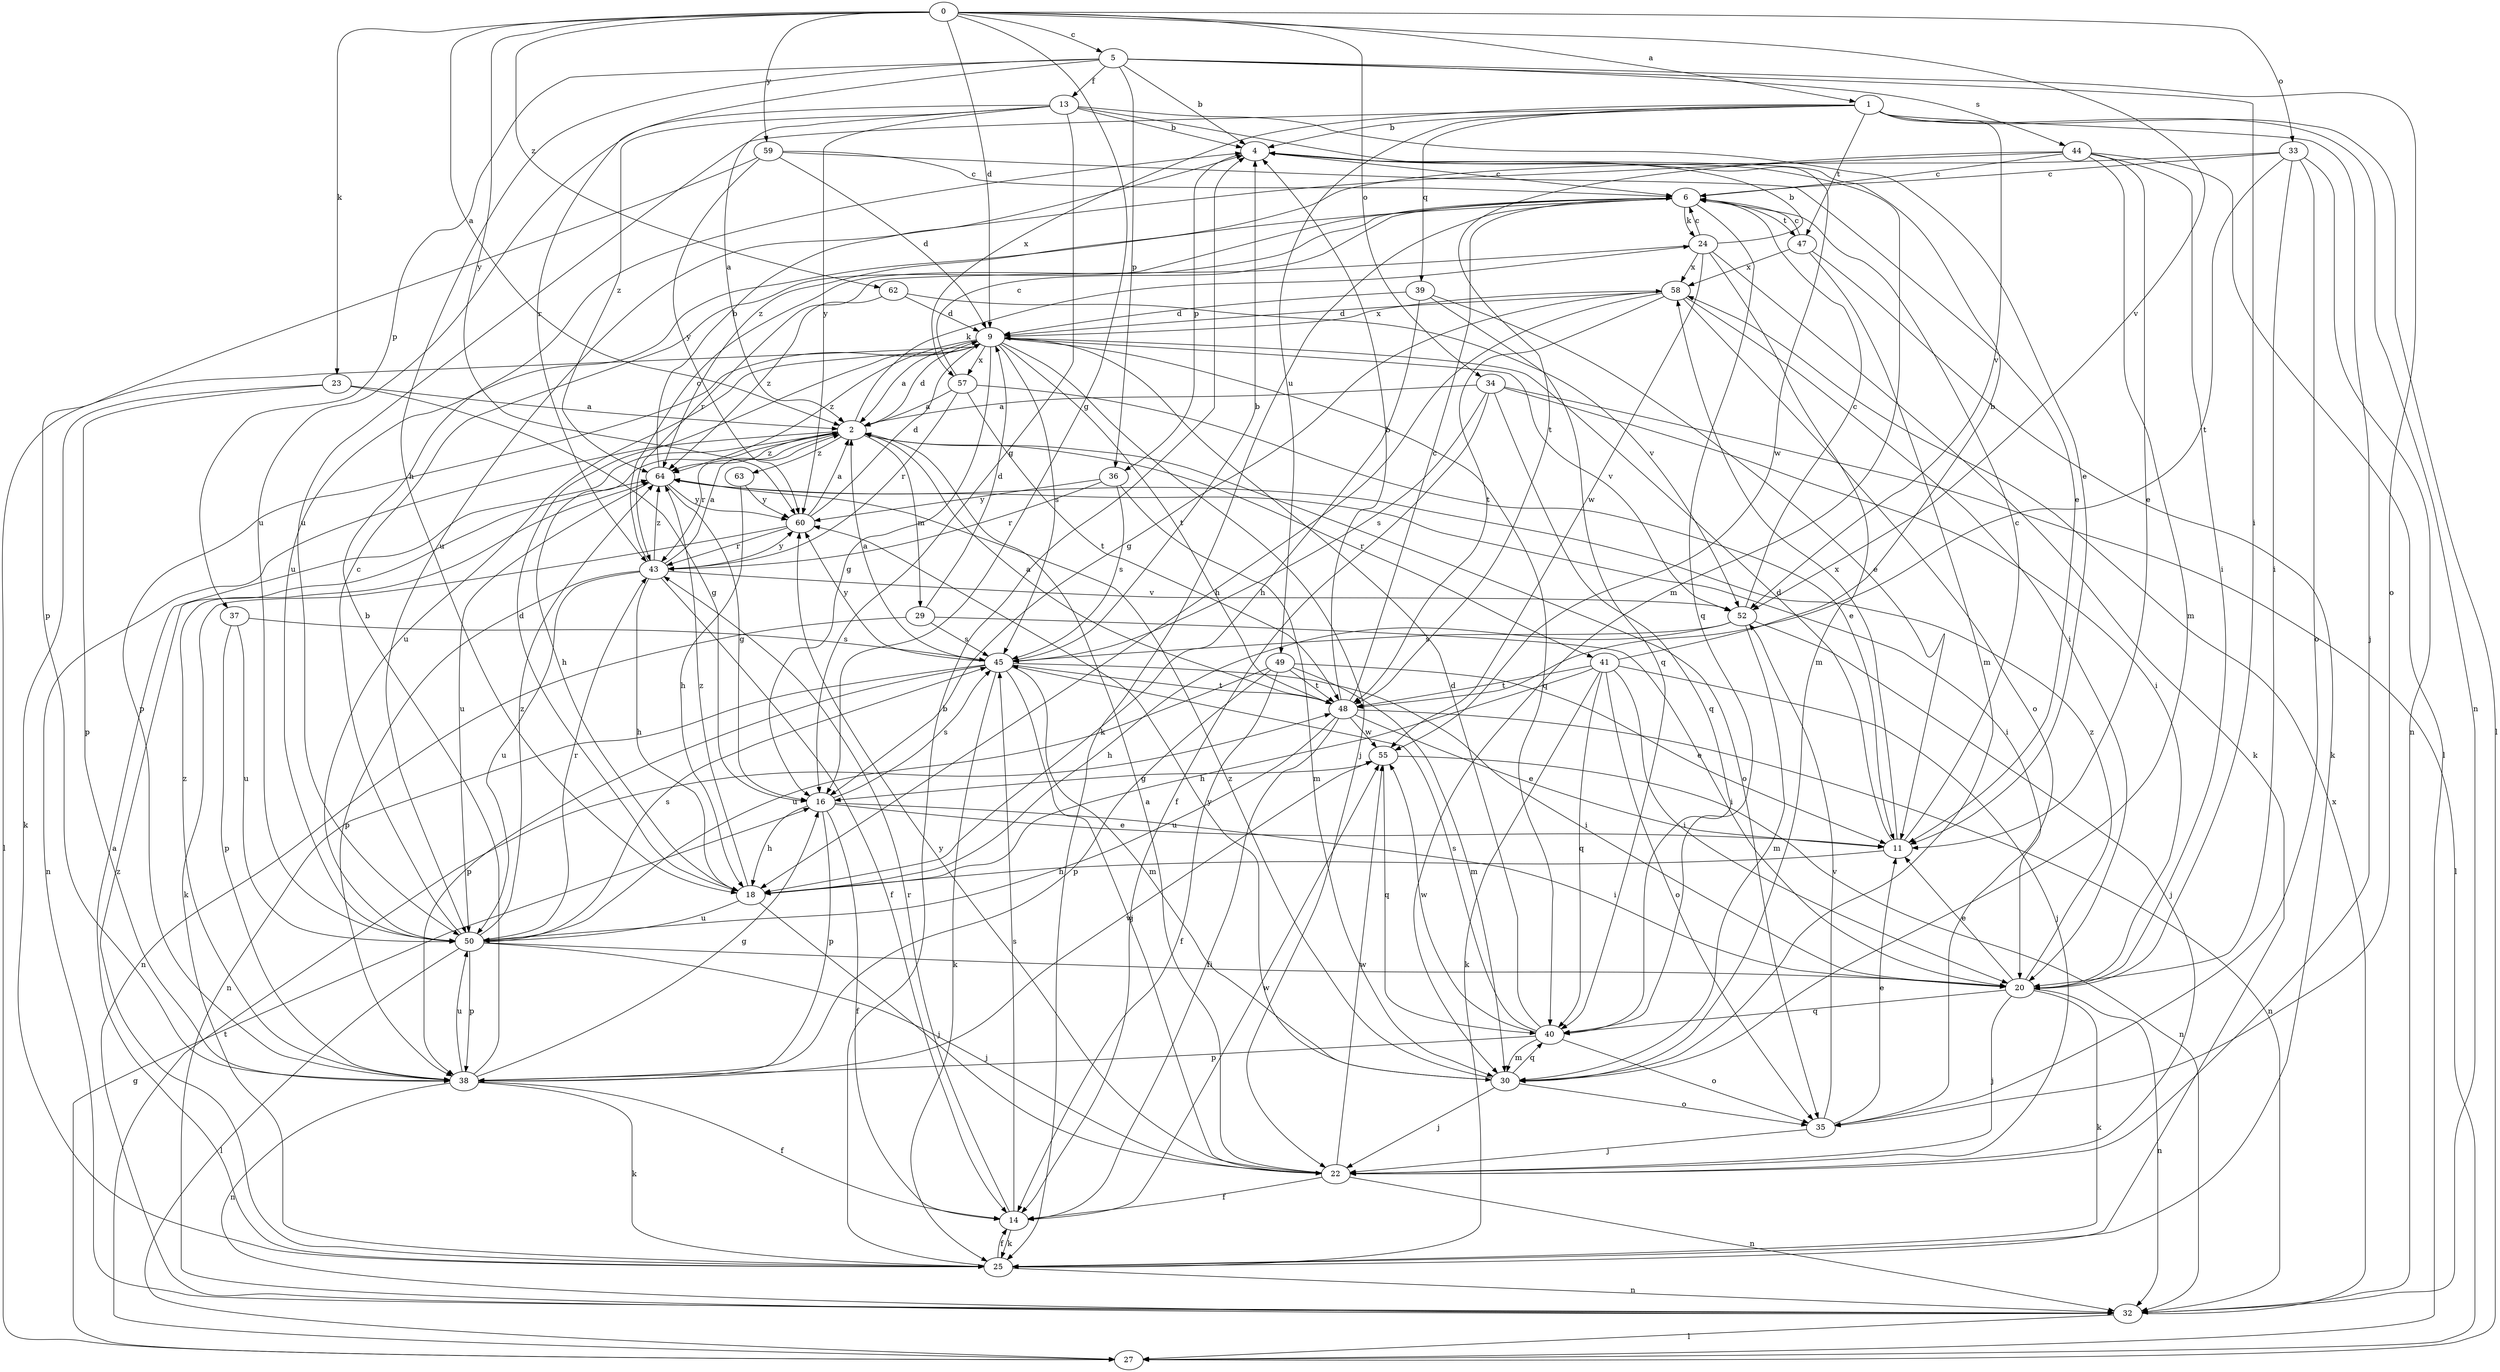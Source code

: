 strict digraph  {
0;
1;
2;
4;
5;
6;
9;
11;
13;
14;
16;
18;
20;
22;
23;
24;
25;
27;
29;
30;
32;
33;
34;
35;
36;
37;
38;
39;
40;
41;
43;
44;
45;
47;
48;
49;
50;
52;
55;
57;
58;
59;
60;
62;
63;
64;
0 -> 1  [label=a];
0 -> 2  [label=a];
0 -> 5  [label=c];
0 -> 9  [label=d];
0 -> 16  [label=g];
0 -> 23  [label=k];
0 -> 33  [label=o];
0 -> 34  [label=o];
0 -> 52  [label=v];
0 -> 59  [label=y];
0 -> 60  [label=y];
0 -> 62  [label=z];
1 -> 4  [label=b];
1 -> 22  [label=j];
1 -> 27  [label=l];
1 -> 32  [label=n];
1 -> 39  [label=q];
1 -> 47  [label=t];
1 -> 49  [label=u];
1 -> 50  [label=u];
1 -> 52  [label=v];
1 -> 57  [label=x];
2 -> 9  [label=d];
2 -> 18  [label=h];
2 -> 24  [label=k];
2 -> 29  [label=m];
2 -> 32  [label=n];
2 -> 35  [label=o];
2 -> 41  [label=r];
2 -> 43  [label=r];
2 -> 63  [label=z];
2 -> 64  [label=z];
4 -> 6  [label=c];
4 -> 36  [label=p];
4 -> 55  [label=w];
5 -> 4  [label=b];
5 -> 13  [label=f];
5 -> 18  [label=h];
5 -> 20  [label=i];
5 -> 35  [label=o];
5 -> 36  [label=p];
5 -> 37  [label=p];
5 -> 43  [label=r];
5 -> 44  [label=s];
6 -> 24  [label=k];
6 -> 25  [label=k];
6 -> 40  [label=q];
6 -> 47  [label=t];
6 -> 50  [label=u];
9 -> 2  [label=a];
9 -> 16  [label=g];
9 -> 22  [label=j];
9 -> 27  [label=l];
9 -> 38  [label=p];
9 -> 40  [label=q];
9 -> 45  [label=s];
9 -> 48  [label=t];
9 -> 50  [label=u];
9 -> 52  [label=v];
9 -> 57  [label=x];
9 -> 58  [label=x];
9 -> 64  [label=z];
11 -> 6  [label=c];
11 -> 9  [label=d];
11 -> 18  [label=h];
11 -> 58  [label=x];
13 -> 2  [label=a];
13 -> 4  [label=b];
13 -> 11  [label=e];
13 -> 16  [label=g];
13 -> 30  [label=m];
13 -> 50  [label=u];
13 -> 60  [label=y];
13 -> 64  [label=z];
14 -> 25  [label=k];
14 -> 43  [label=r];
14 -> 45  [label=s];
14 -> 55  [label=w];
16 -> 11  [label=e];
16 -> 14  [label=f];
16 -> 18  [label=h];
16 -> 20  [label=i];
16 -> 38  [label=p];
16 -> 45  [label=s];
18 -> 9  [label=d];
18 -> 22  [label=j];
18 -> 50  [label=u];
18 -> 64  [label=z];
20 -> 11  [label=e];
20 -> 22  [label=j];
20 -> 25  [label=k];
20 -> 32  [label=n];
20 -> 40  [label=q];
20 -> 64  [label=z];
22 -> 2  [label=a];
22 -> 14  [label=f];
22 -> 32  [label=n];
22 -> 55  [label=w];
22 -> 60  [label=y];
23 -> 2  [label=a];
23 -> 16  [label=g];
23 -> 25  [label=k];
23 -> 38  [label=p];
24 -> 4  [label=b];
24 -> 6  [label=c];
24 -> 25  [label=k];
24 -> 30  [label=m];
24 -> 43  [label=r];
24 -> 55  [label=w];
24 -> 58  [label=x];
25 -> 2  [label=a];
25 -> 4  [label=b];
25 -> 14  [label=f];
25 -> 32  [label=n];
25 -> 64  [label=z];
27 -> 16  [label=g];
27 -> 48  [label=t];
29 -> 9  [label=d];
29 -> 20  [label=i];
29 -> 32  [label=n];
29 -> 45  [label=s];
30 -> 22  [label=j];
30 -> 35  [label=o];
30 -> 40  [label=q];
30 -> 60  [label=y];
30 -> 64  [label=z];
32 -> 27  [label=l];
32 -> 58  [label=x];
33 -> 6  [label=c];
33 -> 20  [label=i];
33 -> 32  [label=n];
33 -> 35  [label=o];
33 -> 48  [label=t];
33 -> 64  [label=z];
34 -> 2  [label=a];
34 -> 14  [label=f];
34 -> 20  [label=i];
34 -> 27  [label=l];
34 -> 40  [label=q];
34 -> 45  [label=s];
35 -> 11  [label=e];
35 -> 22  [label=j];
35 -> 52  [label=v];
36 -> 30  [label=m];
36 -> 43  [label=r];
36 -> 45  [label=s];
36 -> 60  [label=y];
37 -> 38  [label=p];
37 -> 45  [label=s];
37 -> 50  [label=u];
38 -> 4  [label=b];
38 -> 14  [label=f];
38 -> 16  [label=g];
38 -> 25  [label=k];
38 -> 32  [label=n];
38 -> 50  [label=u];
38 -> 55  [label=w];
38 -> 64  [label=z];
39 -> 9  [label=d];
39 -> 11  [label=e];
39 -> 18  [label=h];
39 -> 40  [label=q];
40 -> 9  [label=d];
40 -> 30  [label=m];
40 -> 35  [label=o];
40 -> 38  [label=p];
40 -> 45  [label=s];
40 -> 55  [label=w];
41 -> 4  [label=b];
41 -> 18  [label=h];
41 -> 20  [label=i];
41 -> 22  [label=j];
41 -> 25  [label=k];
41 -> 35  [label=o];
41 -> 40  [label=q];
41 -> 48  [label=t];
43 -> 2  [label=a];
43 -> 6  [label=c];
43 -> 14  [label=f];
43 -> 18  [label=h];
43 -> 38  [label=p];
43 -> 50  [label=u];
43 -> 52  [label=v];
43 -> 60  [label=y];
43 -> 64  [label=z];
44 -> 6  [label=c];
44 -> 11  [label=e];
44 -> 20  [label=i];
44 -> 27  [label=l];
44 -> 30  [label=m];
44 -> 48  [label=t];
44 -> 50  [label=u];
45 -> 2  [label=a];
45 -> 4  [label=b];
45 -> 20  [label=i];
45 -> 22  [label=j];
45 -> 25  [label=k];
45 -> 30  [label=m];
45 -> 32  [label=n];
45 -> 38  [label=p];
45 -> 48  [label=t];
45 -> 60  [label=y];
47 -> 6  [label=c];
47 -> 25  [label=k];
47 -> 30  [label=m];
47 -> 58  [label=x];
48 -> 2  [label=a];
48 -> 4  [label=b];
48 -> 6  [label=c];
48 -> 11  [label=e];
48 -> 14  [label=f];
48 -> 32  [label=n];
48 -> 50  [label=u];
48 -> 55  [label=w];
49 -> 11  [label=e];
49 -> 14  [label=f];
49 -> 30  [label=m];
49 -> 38  [label=p];
49 -> 48  [label=t];
49 -> 50  [label=u];
50 -> 6  [label=c];
50 -> 20  [label=i];
50 -> 22  [label=j];
50 -> 27  [label=l];
50 -> 38  [label=p];
50 -> 43  [label=r];
50 -> 45  [label=s];
50 -> 64  [label=z];
52 -> 6  [label=c];
52 -> 18  [label=h];
52 -> 22  [label=j];
52 -> 30  [label=m];
52 -> 45  [label=s];
55 -> 16  [label=g];
55 -> 32  [label=n];
55 -> 40  [label=q];
57 -> 2  [label=a];
57 -> 6  [label=c];
57 -> 11  [label=e];
57 -> 43  [label=r];
57 -> 48  [label=t];
58 -> 9  [label=d];
58 -> 16  [label=g];
58 -> 18  [label=h];
58 -> 20  [label=i];
58 -> 35  [label=o];
58 -> 48  [label=t];
59 -> 6  [label=c];
59 -> 9  [label=d];
59 -> 11  [label=e];
59 -> 38  [label=p];
59 -> 60  [label=y];
60 -> 2  [label=a];
60 -> 9  [label=d];
60 -> 25  [label=k];
60 -> 43  [label=r];
62 -> 9  [label=d];
62 -> 52  [label=v];
62 -> 64  [label=z];
63 -> 18  [label=h];
63 -> 60  [label=y];
64 -> 4  [label=b];
64 -> 16  [label=g];
64 -> 20  [label=i];
64 -> 50  [label=u];
64 -> 60  [label=y];
}
